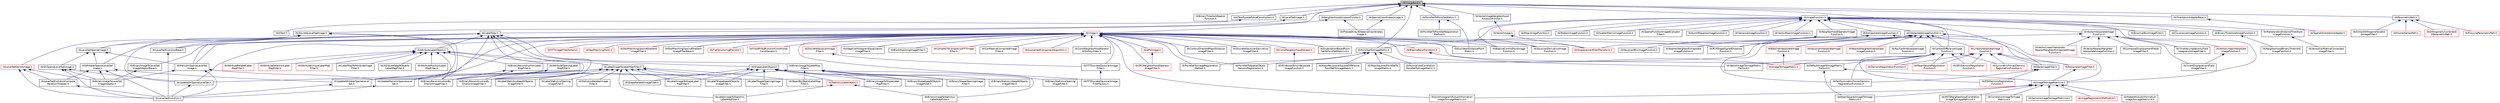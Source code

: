 digraph "itkImageBase.h"
{
 // LATEX_PDF_SIZE
  edge [fontname="Helvetica",fontsize="10",labelfontname="Helvetica",labelfontsize="10"];
  node [fontname="Helvetica",fontsize="10",shape=record];
  Node1 [label="itkImageBase.h",height=0.2,width=0.4,color="black", fillcolor="grey75", style="filled", fontcolor="black",tooltip=" "];
  Node1 -> Node2 [dir="back",color="midnightblue",fontsize="10",style="solid",fontname="Helvetica"];
  Node2 [label="itkBinaryThresholdSpatial\lFunction.h",height=0.2,width=0.4,color="black", fillcolor="white", style="filled",URL="$itkBinaryThresholdSpatialFunction_8h.html",tooltip=" "];
  Node1 -> Node3 [dir="back",color="midnightblue",fontsize="10",style="solid",fontname="Helvetica"];
  Node3 [label="itkGTestTypedefsAndConstructors.h",height=0.2,width=0.4,color="black", fillcolor="white", style="filled",URL="$itkGTestTypedefsAndConstructors_8h.html",tooltip=" "];
  Node3 -> Node4 [dir="back",color="midnightblue",fontsize="10",style="solid",fontname="Helvetica"];
  Node4 [label="itkGTest.h",height=0.2,width=0.4,color="black", fillcolor="white", style="filled",URL="$itkGTest_8h.html",tooltip=" "];
  Node1 -> Node5 [dir="back",color="midnightblue",fontsize="10",style="solid",fontname="Helvetica"];
  Node5 [label="itkImageFunction.h",height=0.2,width=0.4,color="black", fillcolor="white", style="filled",URL="$itkImageFunction_8h.html",tooltip=" "];
  Node5 -> Node6 [dir="back",color="midnightblue",fontsize="10",style="solid",fontname="Helvetica"];
  Node6 [label="itkBSplineControlPointImage\lFunction.h",height=0.2,width=0.4,color="black", fillcolor="white", style="filled",URL="$itkBSplineControlPointImageFunction_8h.html",tooltip=" "];
  Node5 -> Node7 [dir="back",color="midnightblue",fontsize="10",style="solid",fontname="Helvetica"];
  Node7 [label="itkBinaryThresholdImageFunction.h",height=0.2,width=0.4,color="black", fillcolor="white", style="filled",URL="$itkBinaryThresholdImageFunction_8h.html",tooltip=" "];
  Node7 -> Node8 [dir="back",color="midnightblue",fontsize="10",style="solid",fontname="Helvetica"];
  Node8 [label="itkNeighborhoodBinaryThreshold\lImageFunction.h",height=0.2,width=0.4,color="black", fillcolor="white", style="filled",URL="$itkNeighborhoodBinaryThresholdImageFunction_8h.html",tooltip=" "];
  Node5 -> Node9 [dir="back",color="midnightblue",fontsize="10",style="solid",fontname="Helvetica"];
  Node9 [label="itkBinomialBlurImageFilter.h",height=0.2,width=0.4,color="black", fillcolor="white", style="filled",URL="$itkBinomialBlurImageFilter_8h.html",tooltip=" "];
  Node5 -> Node10 [dir="back",color="midnightblue",fontsize="10",style="solid",fontname="Helvetica"];
  Node10 [label="itkCentralDifferenceImage\lFunction.h",height=0.2,width=0.4,color="black", fillcolor="white", style="filled",URL="$itkCentralDifferenceImageFunction_8h.html",tooltip=" "];
  Node10 -> Node11 [dir="back",color="midnightblue",fontsize="10",style="solid",fontname="Helvetica"];
  Node11 [label="itkDefaultImageToImageMetric\lTraitsv4.h",height=0.2,width=0.4,color="black", fillcolor="white", style="filled",URL="$itkDefaultImageToImageMetricTraitsv4_8h.html",tooltip=" "];
  Node11 -> Node12 [dir="back",color="midnightblue",fontsize="10",style="solid",fontname="Helvetica"];
  Node12 [label="itkImageToImageMetricv4.h",height=0.2,width=0.4,color="black", fillcolor="white", style="filled",URL="$itkImageToImageMetricv4_8h.html",tooltip=" "];
  Node12 -> Node13 [dir="back",color="midnightblue",fontsize="10",style="solid",fontname="Helvetica"];
  Node13 [label="itkANTSNeighborhoodCorrelation\lImageToImageMetricv4.h",height=0.2,width=0.4,color="black", fillcolor="white", style="filled",URL="$itkANTSNeighborhoodCorrelationImageToImageMetricv4_8h.html",tooltip=" "];
  Node12 -> Node14 [dir="back",color="midnightblue",fontsize="10",style="solid",fontname="Helvetica"];
  Node14 [label="itkCorrelationImageToImage\lMetricv4.h",height=0.2,width=0.4,color="black", fillcolor="white", style="filled",URL="$itkCorrelationImageToImageMetricv4_8h.html",tooltip=" "];
  Node12 -> Node15 [dir="back",color="midnightblue",fontsize="10",style="solid",fontname="Helvetica"];
  Node15 [label="itkDemonsImageToImageMetricv4.h",height=0.2,width=0.4,color="black", fillcolor="white", style="filled",URL="$itkDemonsImageToImageMetricv4_8h.html",tooltip=" "];
  Node12 -> Node16 [dir="back",color="midnightblue",fontsize="10",style="solid",fontname="Helvetica"];
  Node16 [label="itkImageRegistrationMethodv4.h",height=0.2,width=0.4,color="red", fillcolor="white", style="filled",URL="$itkImageRegistrationMethodv4_8h.html",tooltip=" "];
  Node12 -> Node21 [dir="back",color="midnightblue",fontsize="10",style="solid",fontname="Helvetica"];
  Node21 [label="itkJointHistogramMutualInformation\lImageToImageMetricv4.h",height=0.2,width=0.4,color="black", fillcolor="white", style="filled",URL="$itkJointHistogramMutualInformationImageToImageMetricv4_8h.html",tooltip=" "];
  Node12 -> Node22 [dir="back",color="midnightblue",fontsize="10",style="solid",fontname="Helvetica"];
  Node22 [label="itkMattesMutualInformation\lImageToImageMetricv4.h",height=0.2,width=0.4,color="black", fillcolor="white", style="filled",URL="$itkMattesMutualInformationImageToImageMetricv4_8h.html",tooltip=" "];
  Node12 -> Node23 [dir="back",color="midnightblue",fontsize="10",style="solid",fontname="Helvetica"];
  Node23 [label="itkMeanSquaresImageToImage\lMetricv4.h",height=0.2,width=0.4,color="black", fillcolor="white", style="filled",URL="$itkMeanSquaresImageToImageMetricv4_8h.html",tooltip=" "];
  Node11 -> Node23 [dir="back",color="midnightblue",fontsize="10",style="solid",fontname="Helvetica"];
  Node10 -> Node24 [dir="back",color="midnightblue",fontsize="10",style="solid",fontname="Helvetica"];
  Node24 [label="itkDemonsRegistrationFunction.h",height=0.2,width=0.4,color="red", fillcolor="white", style="filled",URL="$itkDemonsRegistrationFunction_8h.html",tooltip=" "];
  Node10 -> Node28 [dir="back",color="midnightblue",fontsize="10",style="solid",fontname="Helvetica"];
  Node28 [label="itkESMDemonsRegistration\lFunction.h",height=0.2,width=0.4,color="red", fillcolor="white", style="filled",URL="$itkESMDemonsRegistrationFunction_8h.html",tooltip=" "];
  Node10 -> Node31 [dir="back",color="midnightblue",fontsize="10",style="solid",fontname="Helvetica"];
  Node31 [label="itkFastSymmetricForcesDemons\lRegistrationFunction.h",height=0.2,width=0.4,color="black", fillcolor="white", style="filled",URL="$itkFastSymmetricForcesDemonsRegistrationFunction_8h.html",tooltip=" "];
  Node10 -> Node32 [dir="back",color="midnightblue",fontsize="10",style="solid",fontname="Helvetica"];
  Node32 [label="itkGPUDemonsRegistration\lFunction.h",height=0.2,width=0.4,color="red", fillcolor="white", style="filled",URL="$itkGPUDemonsRegistrationFunction_8h.html",tooltip=" "];
  Node10 -> Node33 [dir="back",color="midnightblue",fontsize="10",style="solid",fontname="Helvetica"];
  Node33 [label="itkImageToImageMetric.h",height=0.2,width=0.4,color="red", fillcolor="white", style="filled",URL="$itkImageToImageMetric_8h.html",tooltip=" "];
  Node10 -> Node52 [dir="back",color="midnightblue",fontsize="10",style="solid",fontname="Helvetica"];
  Node52 [label="itkMeanSquareRegistration\lFunction.h",height=0.2,width=0.4,color="red", fillcolor="white", style="filled",URL="$itkMeanSquareRegistrationFunction_8h.html",tooltip=" "];
  Node10 -> Node54 [dir="back",color="midnightblue",fontsize="10",style="solid",fontname="Helvetica"];
  Node54 [label="itkSymmetricForcesDemons\lRegistrationFunction.h",height=0.2,width=0.4,color="red", fillcolor="white", style="filled",URL="$itkSymmetricForcesDemonsRegistrationFunction_8h.html",tooltip=" "];
  Node10 -> Node56 [dir="back",color="midnightblue",fontsize="10",style="solid",fontname="Helvetica"];
  Node56 [label="itkVectorImageToImageMetric\lTraitsv4.h",height=0.2,width=0.4,color="black", fillcolor="white", style="filled",URL="$itkVectorImageToImageMetricTraitsv4_8h.html",tooltip=" "];
  Node5 -> Node57 [dir="back",color="midnightblue",fontsize="10",style="solid",fontname="Helvetica"];
  Node57 [label="itkCovarianceImageFunction.h",height=0.2,width=0.4,color="black", fillcolor="white", style="filled",URL="$itkCovarianceImageFunction_8h.html",tooltip=" "];
  Node5 -> Node58 [dir="back",color="midnightblue",fontsize="10",style="solid",fontname="Helvetica"];
  Node58 [label="itkExtrapolateImageFunction.h",height=0.2,width=0.4,color="black", fillcolor="white", style="filled",URL="$itkExtrapolateImageFunction_8h.html",tooltip=" "];
  Node58 -> Node59 [dir="back",color="midnightblue",fontsize="10",style="solid",fontname="Helvetica"];
  Node59 [label="itkNearestNeighborExtrapolate\lImageFunction.h",height=0.2,width=0.4,color="black", fillcolor="white", style="filled",URL="$itkNearestNeighborExtrapolateImageFunction_8h.html",tooltip=" "];
  Node58 -> Node60 [dir="back",color="midnightblue",fontsize="10",style="solid",fontname="Helvetica"];
  Node60 [label="itkPCAShapeSignedDistance\lFunction.h",height=0.2,width=0.4,color="black", fillcolor="white", style="filled",URL="$itkPCAShapeSignedDistanceFunction_8h.html",tooltip=" "];
  Node58 -> Node61 [dir="back",color="midnightblue",fontsize="10",style="solid",fontname="Helvetica"];
  Node61 [label="itkResampleImageFilter.h",height=0.2,width=0.4,color="red", fillcolor="white", style="filled",URL="$itkResampleImageFilter_8h.html",tooltip=" "];
  Node61 -> Node12 [dir="back",color="midnightblue",fontsize="10",style="solid",fontname="Helvetica"];
  Node5 -> Node62 [dir="back",color="midnightblue",fontsize="10",style="solid",fontname="Helvetica"];
  Node62 [label="itkGaussianDerivativeImage\lFunction.h",height=0.2,width=0.4,color="black", fillcolor="white", style="filled",URL="$itkGaussianDerivativeImageFunction_8h.html",tooltip=" "];
  Node5 -> Node12 [dir="back",color="midnightblue",fontsize="10",style="solid",fontname="Helvetica"];
  Node5 -> Node63 [dir="back",color="midnightblue",fontsize="10",style="solid",fontname="Helvetica"];
  Node63 [label="itkInterpolateImageFunction.h",height=0.2,width=0.4,color="black", fillcolor="white", style="filled",URL="$itkInterpolateImageFunction_8h.html",tooltip=" "];
  Node63 -> Node64 [dir="back",color="midnightblue",fontsize="10",style="solid",fontname="Helvetica"];
  Node64 [label="itkBSplineInterpolateImage\lFunction.h",height=0.2,width=0.4,color="red", fillcolor="white", style="filled",URL="$itkBSplineInterpolateImageFunction_8h.html",tooltip=" "];
  Node64 -> Node33 [dir="back",color="midnightblue",fontsize="10",style="solid",fontname="Helvetica"];
  Node63 -> Node10 [dir="back",color="midnightblue",fontsize="10",style="solid",fontname="Helvetica"];
  Node63 -> Node31 [dir="back",color="midnightblue",fontsize="10",style="solid",fontname="Helvetica"];
  Node63 -> Node67 [dir="back",color="midnightblue",fontsize="10",style="solid",fontname="Helvetica"];
  Node67 [label="itkGaussianInterpolateImage\lFunction.h",height=0.2,width=0.4,color="red", fillcolor="white", style="filled",URL="$itkGaussianInterpolateImageFunction_8h.html",tooltip=" "];
  Node63 -> Node12 [dir="back",color="midnightblue",fontsize="10",style="solid",fontname="Helvetica"];
  Node63 -> Node69 [dir="back",color="midnightblue",fontsize="10",style="solid",fontname="Helvetica"];
  Node69 [label="itkLinearInterpolateImage\lFunction.h",height=0.2,width=0.4,color="red", fillcolor="white", style="filled",URL="$itkLinearInterpolateImageFunction_8h.html",tooltip=" "];
  Node69 -> Node24 [dir="back",color="midnightblue",fontsize="10",style="solid",fontname="Helvetica"];
  Node69 -> Node32 [dir="back",color="midnightblue",fontsize="10",style="solid",fontname="Helvetica"];
  Node69 -> Node52 [dir="back",color="midnightblue",fontsize="10",style="solid",fontname="Helvetica"];
  Node69 -> Node61 [dir="back",color="midnightblue",fontsize="10",style="solid",fontname="Helvetica"];
  Node69 -> Node54 [dir="back",color="midnightblue",fontsize="10",style="solid",fontname="Helvetica"];
  Node69 -> Node99 [dir="back",color="midnightblue",fontsize="10",style="solid",fontname="Helvetica"];
  Node99 [label="itkWarpImageFilter.h",height=0.2,width=0.4,color="black", fillcolor="white", style="filled",URL="$itkWarpImageFilter_8h.html",tooltip=" "];
  Node99 -> Node28 [dir="back",color="midnightblue",fontsize="10",style="solid",fontname="Helvetica"];
  Node99 -> Node31 [dir="back",color="midnightblue",fontsize="10",style="solid",fontname="Helvetica"];
  Node63 -> Node100 [dir="back",color="midnightblue",fontsize="10",style="solid",fontname="Helvetica"];
  Node100 [label="itkNearestNeighborInterpolate\lImageFunction.h",height=0.2,width=0.4,color="red", fillcolor="white", style="filled",URL="$itkNearestNeighborInterpolateImageFunction_8h.html",tooltip=" "];
  Node63 -> Node60 [dir="back",color="midnightblue",fontsize="10",style="solid",fontname="Helvetica"];
  Node63 -> Node106 [dir="back",color="midnightblue",fontsize="10",style="solid",fontname="Helvetica"];
  Node106 [label="itkPointSetToImageMetric.h",height=0.2,width=0.4,color="black", fillcolor="white", style="filled",URL="$itkPointSetToImageMetric_8h.html",tooltip=" "];
  Node106 -> Node107 [dir="back",color="midnightblue",fontsize="10",style="solid",fontname="Helvetica"];
  Node107 [label="itkMeanReciprocalSquareDifference\lPointSetToImageMetric.h",height=0.2,width=0.4,color="black", fillcolor="white", style="filled",URL="$itkMeanReciprocalSquareDifferencePointSetToImageMetric_8h.html",tooltip=" "];
  Node106 -> Node108 [dir="back",color="midnightblue",fontsize="10",style="solid",fontname="Helvetica"];
  Node108 [label="itkMeanSquaresPointSetTo\lImageMetric.h",height=0.2,width=0.4,color="black", fillcolor="white", style="filled",URL="$itkMeanSquaresPointSetToImageMetric_8h.html",tooltip=" "];
  Node106 -> Node109 [dir="back",color="midnightblue",fontsize="10",style="solid",fontname="Helvetica"];
  Node109 [label="itkNormalizedCorrelation\lPointSetToImageMetric.h",height=0.2,width=0.4,color="black", fillcolor="white", style="filled",URL="$itkNormalizedCorrelationPointSetToImageMetric_8h.html",tooltip=" "];
  Node106 -> Node110 [dir="back",color="midnightblue",fontsize="10",style="solid",fontname="Helvetica"];
  Node110 [label="itkPointSetToImageRegistration\lMethod.h",height=0.2,width=0.4,color="black", fillcolor="white", style="filled",URL="$itkPointSetToImageRegistrationMethod_8h.html",tooltip=" "];
  Node106 -> Node111 [dir="back",color="midnightblue",fontsize="10",style="solid",fontname="Helvetica"];
  Node111 [label="itkPointSetToSpatialObject\lDemonsRegistration.h",height=0.2,width=0.4,color="black", fillcolor="white", style="filled",URL="$itkPointSetToSpatialObjectDemonsRegistration_8h.html",tooltip=" "];
  Node63 -> Node112 [dir="back",color="midnightblue",fontsize="10",style="solid",fontname="Helvetica"];
  Node112 [label="itkRayCastInterpolateImage\lFunction.h",height=0.2,width=0.4,color="black", fillcolor="white", style="filled",URL="$itkRayCastInterpolateImageFunction_8h.html",tooltip=" "];
  Node63 -> Node113 [dir="back",color="midnightblue",fontsize="10",style="solid",fontname="Helvetica"];
  Node113 [label="itkWindowedSincInterpolate\lImageFunction.h",height=0.2,width=0.4,color="black", fillcolor="white", style="filled",URL="$itkWindowedSincInterpolateImageFunction_8h.html",tooltip=" "];
  Node5 -> Node114 [dir="back",color="midnightblue",fontsize="10",style="solid",fontname="Helvetica"];
  Node114 [label="itkMahalanobisDistanceThreshold\lImageFunction.h",height=0.2,width=0.4,color="black", fillcolor="white", style="filled",URL="$itkMahalanobisDistanceThresholdImageFunction_8h.html",tooltip=" "];
  Node114 -> Node115 [dir="back",color="midnightblue",fontsize="10",style="solid",fontname="Helvetica"];
  Node115 [label="itkVectorConfidenceConnected\lImageFilter.h",height=0.2,width=0.4,color="black", fillcolor="white", style="filled",URL="$itkVectorConfidenceConnectedImageFilter_8h.html",tooltip=" "];
  Node5 -> Node116 [dir="back",color="midnightblue",fontsize="10",style="solid",fontname="Helvetica"];
  Node116 [label="itkMeanImageFunction.h",height=0.2,width=0.4,color="black", fillcolor="white", style="filled",URL="$itkMeanImageFunction_8h.html",tooltip=" "];
  Node5 -> Node117 [dir="back",color="midnightblue",fontsize="10",style="solid",fontname="Helvetica"];
  Node117 [label="itkMedianImageFunction.h",height=0.2,width=0.4,color="black", fillcolor="white", style="filled",URL="$itkMedianImageFunction_8h.html",tooltip=" "];
  Node5 -> Node118 [dir="back",color="midnightblue",fontsize="10",style="solid",fontname="Helvetica"];
  Node118 [label="itkNeighborhoodOperatorImage\lFunction.h",height=0.2,width=0.4,color="black", fillcolor="white", style="filled",URL="$itkNeighborhoodOperatorImageFunction_8h.html",tooltip=" "];
  Node118 -> Node119 [dir="back",color="midnightblue",fontsize="10",style="solid",fontname="Helvetica"];
  Node119 [label="itkGaussianBlurImageFunction.h",height=0.2,width=0.4,color="black", fillcolor="white", style="filled",URL="$itkGaussianBlurImageFunction_8h.html",tooltip=" "];
  Node5 -> Node120 [dir="back",color="midnightblue",fontsize="10",style="solid",fontname="Helvetica"];
  Node120 [label="itkScatterMatrixImageFunction.h",height=0.2,width=0.4,color="black", fillcolor="white", style="filled",URL="$itkScatterMatrixImageFunction_8h.html",tooltip=" "];
  Node5 -> Node121 [dir="back",color="midnightblue",fontsize="10",style="solid",fontname="Helvetica"];
  Node121 [label="itkSpatialFunctionImageEvaluator\lFilter.h",height=0.2,width=0.4,color="black", fillcolor="white", style="filled",URL="$itkSpatialFunctionImageEvaluatorFilter_8h.html",tooltip=" "];
  Node5 -> Node122 [dir="back",color="midnightblue",fontsize="10",style="solid",fontname="Helvetica"];
  Node122 [label="itkSumOfSquaresImageFunction.h",height=0.2,width=0.4,color="black", fillcolor="white", style="filled",URL="$itkSumOfSquaresImageFunction_8h.html",tooltip=" "];
  Node5 -> Node123 [dir="back",color="midnightblue",fontsize="10",style="solid",fontname="Helvetica"];
  Node123 [label="itkVarianceImageFunction.h",height=0.2,width=0.4,color="black", fillcolor="white", style="filled",URL="$itkVarianceImageFunction_8h.html",tooltip=" "];
  Node5 -> Node124 [dir="back",color="midnightblue",fontsize="10",style="solid",fontname="Helvetica"];
  Node124 [label="itkVectorInterpolateImage\lFunction.h",height=0.2,width=0.4,color="black", fillcolor="white", style="filled",URL="$itkVectorInterpolateImageFunction_8h.html",tooltip=" "];
  Node124 -> Node125 [dir="back",color="midnightblue",fontsize="10",style="solid",fontname="Helvetica"];
  Node125 [label="itkComposeDisplacementFields\lImageFilter.h",height=0.2,width=0.4,color="black", fillcolor="white", style="filled",URL="$itkComposeDisplacementFieldsImageFilter_8h.html",tooltip=" "];
  Node124 -> Node126 [dir="back",color="midnightblue",fontsize="10",style="solid",fontname="Helvetica"];
  Node126 [label="itkDisplacementFieldTransform.h",height=0.2,width=0.4,color="red", fillcolor="white", style="filled",URL="$itkDisplacementFieldTransform_8h.html",tooltip=" "];
  Node124 -> Node144 [dir="back",color="midnightblue",fontsize="10",style="solid",fontname="Helvetica"];
  Node144 [label="itkInvertDisplacementField\lImageFilter.h",height=0.2,width=0.4,color="black", fillcolor="white", style="filled",URL="$itkInvertDisplacementFieldImageFilter_8h.html",tooltip=" "];
  Node124 -> Node145 [dir="back",color="midnightblue",fontsize="10",style="solid",fontname="Helvetica"];
  Node145 [label="itkTimeVaryingVelocityField\lIntegrationImageFilter.h",height=0.2,width=0.4,color="black", fillcolor="white", style="filled",URL="$itkTimeVaryingVelocityFieldIntegrationImageFilter_8h.html",tooltip=" "];
  Node124 -> Node146 [dir="back",color="midnightblue",fontsize="10",style="solid",fontname="Helvetica"];
  Node146 [label="itkVectorLinearInterpolate\lImageFunction.h",height=0.2,width=0.4,color="red", fillcolor="white", style="filled",URL="$itkVectorLinearInterpolateImageFunction_8h.html",tooltip=" "];
  Node146 -> Node144 [dir="back",color="midnightblue",fontsize="10",style="solid",fontname="Helvetica"];
  Node124 -> Node151 [dir="back",color="midnightblue",fontsize="10",style="solid",fontname="Helvetica"];
  Node151 [label="itkVectorLinearInterpolate\lNearestNeighborExtrapolateImage\lFunction.h",height=0.2,width=0.4,color="red", fillcolor="white", style="filled",URL="$itkVectorLinearInterpolateNearestNeighborExtrapolateImageFunction_8h.html",tooltip=" "];
  Node124 -> Node152 [dir="back",color="midnightblue",fontsize="10",style="solid",fontname="Helvetica"];
  Node152 [label="itkVectorNearestNeighbor\lInterpolateImageFunction.h",height=0.2,width=0.4,color="black", fillcolor="white", style="filled",URL="$itkVectorNearestNeighborInterpolateImageFunction_8h.html",tooltip=" "];
  Node5 -> Node153 [dir="back",color="midnightblue",fontsize="10",style="solid",fontname="Helvetica"];
  Node153 [label="itkVectorMeanImageFunction.h",height=0.2,width=0.4,color="black", fillcolor="white", style="filled",URL="$itkVectorMeanImageFunction_8h.html",tooltip=" "];
  Node1 -> Node154 [dir="back",color="midnightblue",fontsize="10",style="solid",fontname="Helvetica"];
  Node154 [label="itkLabelMap.h",height=0.2,width=0.4,color="black", fillcolor="white", style="filled",URL="$itkLabelMap_8h.html",tooltip=" "];
  Node154 -> Node155 [dir="back",color="midnightblue",fontsize="10",style="solid",fontname="Helvetica"];
  Node155 [label="itkAttributeLabelObject.h",height=0.2,width=0.4,color="black", fillcolor="white", style="filled",URL="$itkAttributeLabelObject_8h.html",tooltip=" "];
  Node155 -> Node156 [dir="back",color="midnightblue",fontsize="10",style="solid",fontname="Helvetica"];
  Node156 [label="itkAttributeKeepNObjects\lLabelMapFilter.h",height=0.2,width=0.4,color="black", fillcolor="white", style="filled",URL="$itkAttributeKeepNObjectsLabelMapFilter_8h.html",tooltip=" "];
  Node155 -> Node157 [dir="back",color="midnightblue",fontsize="10",style="solid",fontname="Helvetica"];
  Node157 [label="itkAttributeOpeningLabel\lMapFilter.h",height=0.2,width=0.4,color="black", fillcolor="white", style="filled",URL="$itkAttributeOpeningLabelMapFilter_8h.html",tooltip=" "];
  Node157 -> Node158 [dir="back",color="midnightblue",fontsize="10",style="solid",fontname="Helvetica"];
  Node158 [label="itkBinaryReconstructionBy\lDilationImageFilter.h",height=0.2,width=0.4,color="black", fillcolor="white", style="filled",URL="$itkBinaryReconstructionByDilationImageFilter_8h.html",tooltip=" "];
  Node157 -> Node159 [dir="back",color="midnightblue",fontsize="10",style="solid",fontname="Helvetica"];
  Node159 [label="itkBinaryReconstructionBy\lErosionImageFilter.h",height=0.2,width=0.4,color="black", fillcolor="white", style="filled",URL="$itkBinaryReconstructionByErosionImageFilter_8h.html",tooltip=" "];
  Node155 -> Node160 [dir="back",color="midnightblue",fontsize="10",style="solid",fontname="Helvetica"];
  Node160 [label="itkAttributePositionLabel\lMapFilter.h",height=0.2,width=0.4,color="black", fillcolor="white", style="filled",URL="$itkAttributePositionLabelMapFilter_8h.html",tooltip=" "];
  Node155 -> Node161 [dir="back",color="midnightblue",fontsize="10",style="solid",fontname="Helvetica"];
  Node161 [label="itkAttributeRelabelLabel\lMapFilter.h",height=0.2,width=0.4,color="red", fillcolor="white", style="filled",URL="$itkAttributeRelabelLabelMapFilter_8h.html",tooltip=" "];
  Node155 -> Node163 [dir="back",color="midnightblue",fontsize="10",style="solid",fontname="Helvetica"];
  Node163 [label="itkAttributeSelectionLabel\lMapFilter.h",height=0.2,width=0.4,color="red", fillcolor="white", style="filled",URL="$itkAttributeSelectionLabelMapFilter_8h.html",tooltip=" "];
  Node155 -> Node166 [dir="back",color="midnightblue",fontsize="10",style="solid",fontname="Helvetica"];
  Node166 [label="itkAttributeUniqueLabelMap\lFilter.h",height=0.2,width=0.4,color="red", fillcolor="white", style="filled",URL="$itkAttributeUniqueLabelMapFilter_8h.html",tooltip=" "];
  Node155 -> Node158 [dir="back",color="midnightblue",fontsize="10",style="solid",fontname="Helvetica"];
  Node155 -> Node159 [dir="back",color="midnightblue",fontsize="10",style="solid",fontname="Helvetica"];
  Node155 -> Node168 [dir="back",color="midnightblue",fontsize="10",style="solid",fontname="Helvetica"];
  Node168 [label="itkBinaryReconstructionLabel\lMapFilter.h",height=0.2,width=0.4,color="black", fillcolor="white", style="filled",URL="$itkBinaryReconstructionLabelMapFilter_8h.html",tooltip=" "];
  Node168 -> Node158 [dir="back",color="midnightblue",fontsize="10",style="solid",fontname="Helvetica"];
  Node168 -> Node159 [dir="back",color="midnightblue",fontsize="10",style="solid",fontname="Helvetica"];
  Node155 -> Node169 [dir="back",color="midnightblue",fontsize="10",style="solid",fontname="Helvetica"];
  Node169 [label="itkLabelMapToAttributeImage\lFilter.h",height=0.2,width=0.4,color="black", fillcolor="white", style="filled",URL="$itkLabelMapToAttributeImageFilter_8h.html",tooltip=" "];
  Node154 -> Node170 [dir="back",color="midnightblue",fontsize="10",style="solid",fontname="Helvetica"];
  Node170 [label="itkBinaryImageToLabelMap\lFilter.h",height=0.2,width=0.4,color="black", fillcolor="white", style="filled",URL="$itkBinaryImageToLabelMapFilter_8h.html",tooltip=" "];
  Node170 -> Node171 [dir="back",color="midnightblue",fontsize="10",style="solid",fontname="Helvetica"];
  Node171 [label="itkBinaryImageToShapeLabel\lMapFilter.h",height=0.2,width=0.4,color="black", fillcolor="white", style="filled",URL="$itkBinaryImageToShapeLabelMapFilter_8h.html",tooltip=" "];
  Node170 -> Node172 [dir="back",color="midnightblue",fontsize="10",style="solid",fontname="Helvetica"];
  Node172 [label="itkBinaryImageToStatistics\lLabelMapFilter.h",height=0.2,width=0.4,color="black", fillcolor="white", style="filled",URL="$itkBinaryImageToStatisticsLabelMapFilter_8h.html",tooltip=" "];
  Node170 -> Node158 [dir="back",color="midnightblue",fontsize="10",style="solid",fontname="Helvetica"];
  Node170 -> Node159 [dir="back",color="midnightblue",fontsize="10",style="solid",fontname="Helvetica"];
  Node170 -> Node173 [dir="back",color="midnightblue",fontsize="10",style="solid",fontname="Helvetica"];
  Node173 [label="itkBinaryShapeKeepNObjects\lImageFilter.h",height=0.2,width=0.4,color="black", fillcolor="white", style="filled",URL="$itkBinaryShapeKeepNObjectsImageFilter_8h.html",tooltip=" "];
  Node170 -> Node174 [dir="back",color="midnightblue",fontsize="10",style="solid",fontname="Helvetica"];
  Node174 [label="itkBinaryShapeOpeningImage\lFilter.h",height=0.2,width=0.4,color="black", fillcolor="white", style="filled",URL="$itkBinaryShapeOpeningImageFilter_8h.html",tooltip=" "];
  Node170 -> Node175 [dir="back",color="midnightblue",fontsize="10",style="solid",fontname="Helvetica"];
  Node175 [label="itkBinaryStatisticsKeepNObjects\lImageFilter.h",height=0.2,width=0.4,color="black", fillcolor="white", style="filled",URL="$itkBinaryStatisticsKeepNObjectsImageFilter_8h.html",tooltip=" "];
  Node170 -> Node176 [dir="back",color="midnightblue",fontsize="10",style="solid",fontname="Helvetica"];
  Node176 [label="itkBinaryStatisticsOpening\lImageFilter.h",height=0.2,width=0.4,color="black", fillcolor="white", style="filled",URL="$itkBinaryStatisticsOpeningImageFilter_8h.html",tooltip=" "];
  Node170 -> Node165 [dir="back",color="midnightblue",fontsize="10",style="solid",fontname="Helvetica"];
  Node165 [label="itkObjectByObjectLabelMap\lFilter.h",height=0.2,width=0.4,color="black", fillcolor="white", style="filled",URL="$itkObjectByObjectLabelMapFilter_8h.html",tooltip=" "];
  Node154 -> Node158 [dir="back",color="midnightblue",fontsize="10",style="solid",fontname="Helvetica"];
  Node154 -> Node159 [dir="back",color="midnightblue",fontsize="10",style="solid",fontname="Helvetica"];
  Node154 -> Node177 [dir="back",color="midnightblue",fontsize="10",style="solid",fontname="Helvetica"];
  Node177 [label="itkLabelImageToLabelMapFilter.h",height=0.2,width=0.4,color="black", fillcolor="white", style="filled",URL="$itkLabelImageToLabelMapFilter_8h.html",tooltip=" "];
  Node177 -> Node178 [dir="back",color="midnightblue",fontsize="10",style="solid",fontname="Helvetica"];
  Node178 [label="itkLabelImageToShapeLabel\lMapFilter.h",height=0.2,width=0.4,color="black", fillcolor="white", style="filled",URL="$itkLabelImageToShapeLabelMapFilter_8h.html",tooltip=" "];
  Node177 -> Node179 [dir="back",color="midnightblue",fontsize="10",style="solid",fontname="Helvetica"];
  Node179 [label="itkLabelImageToStatistics\lLabelMapFilter.h",height=0.2,width=0.4,color="black", fillcolor="white", style="filled",URL="$itkLabelImageToStatisticsLabelMapFilter_8h.html",tooltip=" "];
  Node177 -> Node180 [dir="back",color="midnightblue",fontsize="10",style="solid",fontname="Helvetica"];
  Node180 [label="itkLabelShapeKeepNObjects\lImageFilter.h",height=0.2,width=0.4,color="black", fillcolor="white", style="filled",URL="$itkLabelShapeKeepNObjectsImageFilter_8h.html",tooltip=" "];
  Node177 -> Node181 [dir="back",color="midnightblue",fontsize="10",style="solid",fontname="Helvetica"];
  Node181 [label="itkLabelShapeOpeningImage\lFilter.h",height=0.2,width=0.4,color="black", fillcolor="white", style="filled",URL="$itkLabelShapeOpeningImageFilter_8h.html",tooltip=" "];
  Node177 -> Node182 [dir="back",color="midnightblue",fontsize="10",style="solid",fontname="Helvetica"];
  Node182 [label="itkLabelStatisticsKeepNObjects\lImageFilter.h",height=0.2,width=0.4,color="black", fillcolor="white", style="filled",URL="$itkLabelStatisticsKeepNObjectsImageFilter_8h.html",tooltip=" "];
  Node177 -> Node183 [dir="back",color="midnightblue",fontsize="10",style="solid",fontname="Helvetica"];
  Node183 [label="itkLabelStatisticsOpening\lImageFilter.h",height=0.2,width=0.4,color="black", fillcolor="white", style="filled",URL="$itkLabelStatisticsOpeningImageFilter_8h.html",tooltip=" "];
  Node177 -> Node165 [dir="back",color="midnightblue",fontsize="10",style="solid",fontname="Helvetica"];
  Node177 -> Node184 [dir="back",color="midnightblue",fontsize="10",style="solid",fontname="Helvetica"];
  Node184 [label="itkShapeRelabelImageFilter.h",height=0.2,width=0.4,color="black", fillcolor="white", style="filled",URL="$itkShapeRelabelImageFilter_8h.html",tooltip=" "];
  Node177 -> Node185 [dir="back",color="midnightblue",fontsize="10",style="solid",fontname="Helvetica"];
  Node185 [label="itkStatisticsRelabelImage\lFilter.h",height=0.2,width=0.4,color="black", fillcolor="white", style="filled",URL="$itkStatisticsRelabelImageFilter_8h.html",tooltip=" "];
  Node177 -> Node186 [dir="back",color="midnightblue",fontsize="10",style="solid",fontname="Helvetica"];
  Node186 [label="itkUpdateMalcolmSparseLevel\lSet.h",height=0.2,width=0.4,color="black", fillcolor="white", style="filled",URL="$itkUpdateMalcolmSparseLevelSet_8h.html",tooltip=" "];
  Node186 -> Node187 [dir="back",color="midnightblue",fontsize="10",style="solid",fontname="Helvetica"];
  Node187 [label="itkLevelSetEvolution.h",height=0.2,width=0.4,color="black", fillcolor="white", style="filled",URL="$itkLevelSetEvolution_8h.html",tooltip=" "];
  Node177 -> Node188 [dir="back",color="midnightblue",fontsize="10",style="solid",fontname="Helvetica"];
  Node188 [label="itkUpdateShiSparseLevelSet.h",height=0.2,width=0.4,color="black", fillcolor="white", style="filled",URL="$itkUpdateShiSparseLevelSet_8h.html",tooltip=" "];
  Node188 -> Node187 [dir="back",color="midnightblue",fontsize="10",style="solid",fontname="Helvetica"];
  Node177 -> Node189 [dir="back",color="midnightblue",fontsize="10",style="solid",fontname="Helvetica"];
  Node189 [label="itkUpdateWhitakerSparseLevel\lSet.h",height=0.2,width=0.4,color="black", fillcolor="white", style="filled",URL="$itkUpdateWhitakerSparseLevelSet_8h.html",tooltip=" "];
  Node189 -> Node187 [dir="back",color="midnightblue",fontsize="10",style="solid",fontname="Helvetica"];
  Node154 -> Node190 [dir="back",color="midnightblue",fontsize="10",style="solid",fontname="Helvetica"];
  Node190 [label="itkLevelSetSparseImage.h",height=0.2,width=0.4,color="black", fillcolor="white", style="filled",URL="$itkLevelSetSparseImage_8h.html",tooltip=" "];
  Node190 -> Node191 [dir="back",color="midnightblue",fontsize="10",style="solid",fontname="Helvetica"];
  Node191 [label="itkMalcolmSparseLevelSet\lImage.h",height=0.2,width=0.4,color="black", fillcolor="white", style="filled",URL="$itkMalcolmSparseLevelSetImage_8h.html",tooltip=" "];
  Node191 -> Node192 [dir="back",color="midnightblue",fontsize="10",style="solid",fontname="Helvetica"];
  Node192 [label="itkBinaryImageToLevelSet\lImageAdaptor.h",height=0.2,width=0.4,color="black", fillcolor="white", style="filled",URL="$itkBinaryImageToLevelSetImageAdaptor_8h.html",tooltip=" "];
  Node191 -> Node187 [dir="back",color="midnightblue",fontsize="10",style="solid",fontname="Helvetica"];
  Node191 -> Node186 [dir="back",color="midnightblue",fontsize="10",style="solid",fontname="Helvetica"];
  Node190 -> Node193 [dir="back",color="midnightblue",fontsize="10",style="solid",fontname="Helvetica"];
  Node193 [label="itkShiSparseLevelSetImage.h",height=0.2,width=0.4,color="black", fillcolor="white", style="filled",URL="$itkShiSparseLevelSetImage_8h.html",tooltip=" "];
  Node193 -> Node192 [dir="back",color="midnightblue",fontsize="10",style="solid",fontname="Helvetica"];
  Node193 -> Node187 [dir="back",color="midnightblue",fontsize="10",style="solid",fontname="Helvetica"];
  Node193 -> Node188 [dir="back",color="midnightblue",fontsize="10",style="solid",fontname="Helvetica"];
  Node190 -> Node194 [dir="back",color="midnightblue",fontsize="10",style="solid",fontname="Helvetica"];
  Node194 [label="itkWhitakerSparseLevelSet\lImage.h",height=0.2,width=0.4,color="black", fillcolor="white", style="filled",URL="$itkWhitakerSparseLevelSetImage_8h.html",tooltip=" "];
  Node194 -> Node192 [dir="back",color="midnightblue",fontsize="10",style="solid",fontname="Helvetica"];
  Node194 -> Node187 [dir="back",color="midnightblue",fontsize="10",style="solid",fontname="Helvetica"];
  Node194 -> Node195 [dir="back",color="midnightblue",fontsize="10",style="solid",fontname="Helvetica"];
  Node195 [label="itkLevelSetEvolutionCompute\lIterationThreader.h",height=0.2,width=0.4,color="black", fillcolor="white", style="filled",URL="$itkLevelSetEvolutionComputeIterationThreader_8h.html",tooltip=" "];
  Node195 -> Node187 [dir="back",color="midnightblue",fontsize="10",style="solid",fontname="Helvetica"];
  Node194 -> Node189 [dir="back",color="midnightblue",fontsize="10",style="solid",fontname="Helvetica"];
  Node154 -> Node191 [dir="back",color="midnightblue",fontsize="10",style="solid",fontname="Helvetica"];
  Node154 -> Node196 [dir="back",color="midnightblue",fontsize="10",style="solid",fontname="Helvetica"];
  Node196 [label="itkShapeLabelObject.h",height=0.2,width=0.4,color="black", fillcolor="white", style="filled",URL="$itkShapeLabelObject_8h.html",tooltip=" "];
  Node196 -> Node171 [dir="back",color="midnightblue",fontsize="10",style="solid",fontname="Helvetica"];
  Node196 -> Node173 [dir="back",color="midnightblue",fontsize="10",style="solid",fontname="Helvetica"];
  Node196 -> Node174 [dir="back",color="midnightblue",fontsize="10",style="solid",fontname="Helvetica"];
  Node196 -> Node178 [dir="back",color="midnightblue",fontsize="10",style="solid",fontname="Helvetica"];
  Node196 -> Node180 [dir="back",color="midnightblue",fontsize="10",style="solid",fontname="Helvetica"];
  Node196 -> Node181 [dir="back",color="midnightblue",fontsize="10",style="solid",fontname="Helvetica"];
  Node196 -> Node184 [dir="back",color="midnightblue",fontsize="10",style="solid",fontname="Helvetica"];
  Node196 -> Node197 [dir="back",color="midnightblue",fontsize="10",style="solid",fontname="Helvetica"];
  Node197 [label="itkStatisticsLabelObject.h",height=0.2,width=0.4,color="red", fillcolor="white", style="filled",URL="$itkStatisticsLabelObject_8h.html",tooltip=" "];
  Node197 -> Node172 [dir="back",color="midnightblue",fontsize="10",style="solid",fontname="Helvetica"];
  Node197 -> Node179 [dir="back",color="midnightblue",fontsize="10",style="solid",fontname="Helvetica"];
  Node154 -> Node194 [dir="back",color="midnightblue",fontsize="10",style="solid",fontname="Helvetica"];
  Node1 -> Node202 [dir="back",color="midnightblue",fontsize="10",style="solid",fontname="Helvetica"];
  Node202 [label="itkLevelSetImage.h",height=0.2,width=0.4,color="black", fillcolor="white", style="filled",URL="$itkLevelSetImage_8h.html",tooltip=" "];
  Node202 -> Node203 [dir="back",color="midnightblue",fontsize="10",style="solid",fontname="Helvetica"];
  Node203 [label="itkDiscreteLevelSetImage.h",height=0.2,width=0.4,color="black", fillcolor="white", style="filled",URL="$itkDiscreteLevelSetImage_8h.html",tooltip=" "];
  Node203 -> Node204 [dir="back",color="midnightblue",fontsize="10",style="solid",fontname="Helvetica"];
  Node204 [label="itkLevelSetDenseImage.h",height=0.2,width=0.4,color="red", fillcolor="white", style="filled",URL="$itkLevelSetDenseImage_8h.html",tooltip=" "];
  Node204 -> Node192 [dir="back",color="midnightblue",fontsize="10",style="solid",fontname="Helvetica"];
  Node204 -> Node187 [dir="back",color="midnightblue",fontsize="10",style="solid",fontname="Helvetica"];
  Node204 -> Node195 [dir="back",color="midnightblue",fontsize="10",style="solid",fontname="Helvetica"];
  Node203 -> Node207 [dir="back",color="midnightblue",fontsize="10",style="solid",fontname="Helvetica"];
  Node207 [label="itkLevelSetEvolutionBase.h",height=0.2,width=0.4,color="black", fillcolor="white", style="filled",URL="$itkLevelSetEvolutionBase_8h.html",tooltip=" "];
  Node207 -> Node187 [dir="back",color="midnightblue",fontsize="10",style="solid",fontname="Helvetica"];
  Node203 -> Node190 [dir="back",color="midnightblue",fontsize="10",style="solid",fontname="Helvetica"];
  Node203 -> Node186 [dir="back",color="midnightblue",fontsize="10",style="solid",fontname="Helvetica"];
  Node203 -> Node188 [dir="back",color="midnightblue",fontsize="10",style="solid",fontname="Helvetica"];
  Node203 -> Node189 [dir="back",color="midnightblue",fontsize="10",style="solid",fontname="Helvetica"];
  Node1 -> Node208 [dir="back",color="midnightblue",fontsize="10",style="solid",fontname="Helvetica"];
  Node208 [label="itkNeighborhoodAccessorFunctor.h",height=0.2,width=0.4,color="black", fillcolor="white", style="filled",URL="$itkNeighborhoodAccessorFunctor_8h.html",tooltip=" "];
  Node208 -> Node209 [dir="back",color="midnightblue",fontsize="10",style="solid",fontname="Helvetica"];
  Node209 [label="itkImage.h",height=0.2,width=0.4,color="red", fillcolor="white", style="filled",URL="$itkImage_8h.html",tooltip=" "];
  Node209 -> Node210 [dir="back",color="midnightblue",fontsize="10",style="solid",fontname="Helvetica"];
  Node210 [label="itkAdaptiveHistogramEqualization\lImageFilter.h",height=0.2,width=0.4,color="black", fillcolor="white", style="filled",URL="$itkAdaptiveHistogramEqualizationImageFilter_8h.html",tooltip=" "];
  Node209 -> Node211 [dir="back",color="midnightblue",fontsize="10",style="solid",fontname="Helvetica"];
  Node211 [label="itkBSplineBaseTransform.h",height=0.2,width=0.4,color="red", fillcolor="white", style="filled",URL="$itkBSplineBaseTransform_8h.html",tooltip=" "];
  Node211 -> Node33 [dir="back",color="midnightblue",fontsize="10",style="solid",fontname="Helvetica"];
  Node209 -> Node6 [dir="back",color="midnightblue",fontsize="10",style="solid",fontname="Helvetica"];
  Node209 -> Node215 [dir="back",color="midnightblue",fontsize="10",style="solid",fontname="Helvetica"];
  Node215 [label="itkBinaryImageToLevelSet\lImageAdaptorBase.h",height=0.2,width=0.4,color="black", fillcolor="white", style="filled",URL="$itkBinaryImageToLevelSetImageAdaptorBase_8h.html",tooltip=" "];
  Node215 -> Node192 [dir="back",color="midnightblue",fontsize="10",style="solid",fontname="Helvetica"];
  Node209 -> Node216 [dir="back",color="midnightblue",fontsize="10",style="solid",fontname="Helvetica"];
  Node216 [label="itkBlockMatchingImageFilter.h",height=0.2,width=0.4,color="black", fillcolor="white", style="filled",URL="$itkBlockMatchingImageFilter_8h.html",tooltip=" "];
  Node209 -> Node217 [dir="back",color="midnightblue",fontsize="10",style="solid",fontname="Helvetica"];
  Node217 [label="itkComplexToComplex1DFFTImage\lFilter.h",height=0.2,width=0.4,color="red", fillcolor="white", style="filled",URL="$itkComplexToComplex1DFFTImageFilter_8h.html",tooltip=" "];
  Node209 -> Node220 [dir="back",color="midnightblue",fontsize="10",style="solid",fontname="Helvetica"];
  Node220 [label="itkConfidenceConnectedImage\lFilter.h",height=0.2,width=0.4,color="black", fillcolor="white", style="filled",URL="$itkConfidenceConnectedImageFilter_8h.html",tooltip=" "];
  Node209 -> Node221 [dir="back",color="midnightblue",fontsize="10",style="solid",fontname="Helvetica"];
  Node221 [label="itkConnectedComponentAlgorithm.h",height=0.2,width=0.4,color="red", fillcolor="white", style="filled",URL="$itkConnectedComponentAlgorithm_8h.html",tooltip=" "];
  Node209 -> Node225 [dir="back",color="midnightblue",fontsize="10",style="solid",fontname="Helvetica"];
  Node225 [label="itkConstNeighborhoodIterator.h",height=0.2,width=0.4,color="red", fillcolor="white", style="filled",URL="$itkConstNeighborhoodIterator_8h.html",tooltip=" "];
  Node225 -> Node113 [dir="back",color="midnightblue",fontsize="10",style="solid",fontname="Helvetica"];
  Node209 -> Node340 [dir="back",color="midnightblue",fontsize="10",style="solid",fontname="Helvetica"];
  Node340 [label="itkConstNeighborhoodIterator\lWithOnlyIndex.h",height=0.2,width=0.4,color="black", fillcolor="white", style="filled",URL="$itkConstNeighborhoodIteratorWithOnlyIndex_8h.html",tooltip=" "];
  Node209 -> Node341 [dir="back",color="midnightblue",fontsize="10",style="solid",fontname="Helvetica"];
  Node341 [label="itkContourDirectedMeanDistance\lImageFilter.h",height=0.2,width=0.4,color="black", fillcolor="white", style="filled",URL="$itkContourDirectedMeanDistanceImageFilter_8h.html",tooltip=" "];
  Node209 -> Node11 [dir="back",color="midnightblue",fontsize="10",style="solid",fontname="Helvetica"];
  Node209 -> Node342 [dir="back",color="midnightblue",fontsize="10",style="solid",fontname="Helvetica"];
  Node342 [label="itkDiscreteGaussianDerivative\lImageFilter.h",height=0.2,width=0.4,color="black", fillcolor="white", style="filled",URL="$itkDiscreteGaussianDerivativeImageFilter_8h.html",tooltip=" "];
  Node209 -> Node343 [dir="back",color="midnightblue",fontsize="10",style="solid",fontname="Helvetica"];
  Node343 [label="itkDiscreteGaussianImage\lFilter.h",height=0.2,width=0.4,color="red", fillcolor="white", style="filled",URL="$itkDiscreteGaussianImageFilter_8h.html",tooltip=" "];
  Node343 -> Node344 [dir="back",color="midnightblue",fontsize="10",style="solid",fontname="Helvetica"];
  Node344 [label="itkFFTDiscreteGaussianImage\lFilter.h",height=0.2,width=0.4,color="black", fillcolor="white", style="filled",URL="$itkFFTDiscreteGaussianImageFilter_8h.html",tooltip=" "];
  Node344 -> Node345 [dir="back",color="midnightblue",fontsize="10",style="solid",fontname="Helvetica"];
  Node345 [label="itkFFTDiscreteGaussianImage\lFilterFactory.h",height=0.2,width=0.4,color="black", fillcolor="white", style="filled",URL="$itkFFTDiscreteGaussianImageFilterFactory_8h.html",tooltip=" "];
  Node209 -> Node126 [dir="back",color="midnightblue",fontsize="10",style="solid",fontname="Helvetica"];
  Node209 -> Node347 [dir="back",color="midnightblue",fontsize="10",style="solid",fontname="Helvetica"];
  Node347 [label="itkEuclideanDistancePoint\lMetric.h",height=0.2,width=0.4,color="black", fillcolor="white", style="filled",URL="$itkEuclideanDistancePointMetric_8h.html",tooltip=" "];
  Node209 -> Node137 [dir="back",color="midnightblue",fontsize="10",style="solid",fontname="Helvetica"];
  Node137 [label="itkExpectationBasedPoint\lSetToPointSetMetricv4.h",height=0.2,width=0.4,color="black", fillcolor="white", style="filled",URL="$itkExpectationBasedPointSetToPointSetMetricv4_8h.html",tooltip=" "];
  Node209 -> Node344 [dir="back",color="midnightblue",fontsize="10",style="solid",fontname="Helvetica"];
  Node209 -> Node345 [dir="back",color="midnightblue",fontsize="10",style="solid",fontname="Helvetica"];
  Node209 -> Node348 [dir="back",color="midnightblue",fontsize="10",style="solid",fontname="Helvetica"];
  Node348 [label="itkFFTImageFilterFactory.h",height=0.2,width=0.4,color="red", fillcolor="white", style="filled",URL="$itkFFTImageFilterFactory_8h.html",tooltip=" "];
  Node209 -> Node363 [dir="back",color="midnightblue",fontsize="10",style="solid",fontname="Helvetica"];
  Node363 [label="itkFastMarchingTraits.h",height=0.2,width=0.4,color="red", fillcolor="white", style="filled",URL="$itkFastMarchingTraits_8h.html",tooltip=" "];
  Node209 -> Node371 [dir="back",color="midnightblue",fontsize="10",style="solid",fontname="Helvetica"];
  Node371 [label="itkFastMarchingUpwindGradient\lImageFilter.h",height=0.2,width=0.4,color="red", fillcolor="white", style="filled",URL="$itkFastMarchingUpwindGradientImageFilter_8h.html",tooltip=" "];
  Node209 -> Node318 [dir="back",color="midnightblue",fontsize="10",style="solid",fontname="Helvetica"];
  Node318 [label="itkFastMarchingUpwindGradient\lImageFilterBase.h",height=0.2,width=0.4,color="black", fillcolor="white", style="filled",URL="$itkFastMarchingUpwindGradientImageFilterBase_8h.html",tooltip=" "];
  Node209 -> Node373 [dir="back",color="midnightblue",fontsize="10",style="solid",fontname="Helvetica"];
  Node373 [label="itkFlatStructuringElement.h",height=0.2,width=0.4,color="red", fillcolor="white", style="filled",URL="$itkFlatStructuringElement_8h.html",tooltip=" "];
  Node209 -> Node376 [dir="back",color="midnightblue",fontsize="10",style="solid",fontname="Helvetica"];
  Node376 [label="itkFloodFilledFunctionConditional\lConstIterator.h",height=0.2,width=0.4,color="red", fillcolor="white", style="filled",URL="$itkFloodFilledFunctionConditionalConstIterator_8h.html",tooltip=" "];
  Node209 -> Node381 [dir="back",color="midnightblue",fontsize="10",style="solid",fontname="Helvetica"];
  Node381 [label="itkGPUImage.h",height=0.2,width=0.4,color="red", fillcolor="white", style="filled",URL="$itkGPUImage_8h.html",tooltip=" "];
  Node381 -> Node391 [dir="back",color="midnightblue",fontsize="10",style="solid",fontname="Helvetica"];
  Node391 [label="itkGPUNeighborhoodOperator\lImageFilter.h",height=0.2,width=0.4,color="red", fillcolor="white", style="filled",URL="$itkGPUNeighborhoodOperatorImageFilter_8h.html",tooltip=" "];
  Node209 -> Node391 [dir="back",color="midnightblue",fontsize="10",style="solid",fontname="Helvetica"];
  Node209 -> Node62 [dir="back",color="midnightblue",fontsize="10",style="solid",fontname="Helvetica"];
  Node209 -> Node21 [dir="back",color="midnightblue",fontsize="10",style="solid",fontname="Helvetica"];
  Node209 -> Node207 [dir="back",color="midnightblue",fontsize="10",style="solid",fontname="Helvetica"];
  Node209 -> Node191 [dir="back",color="midnightblue",fontsize="10",style="solid",fontname="Helvetica"];
  Node209 -> Node60 [dir="back",color="midnightblue",fontsize="10",style="solid",fontname="Helvetica"];
  Node209 -> Node110 [dir="back",color="midnightblue",fontsize="10",style="solid",fontname="Helvetica"];
  Node209 -> Node111 [dir="back",color="midnightblue",fontsize="10",style="solid",fontname="Helvetica"];
  Node209 -> Node186 [dir="back",color="midnightblue",fontsize="10",style="solid",fontname="Helvetica"];
  Node209 -> Node188 [dir="back",color="midnightblue",fontsize="10",style="solid",fontname="Helvetica"];
  Node209 -> Node189 [dir="back",color="midnightblue",fontsize="10",style="solid",fontname="Helvetica"];
  Node209 -> Node56 [dir="back",color="midnightblue",fontsize="10",style="solid",fontname="Helvetica"];
  Node208 -> Node886 [dir="back",color="midnightblue",fontsize="10",style="solid",fontname="Helvetica"];
  Node886 [label="itkPhasedArray3DSpecialCoordinates\lImage.h",height=0.2,width=0.4,color="black", fillcolor="white", style="filled",URL="$itkPhasedArray3DSpecialCoordinatesImage_8h.html",tooltip=" "];
  Node1 -> Node887 [dir="back",color="midnightblue",fontsize="10",style="solid",fontname="Helvetica"];
  Node887 [label="itkOrientationAdapterBase.h",height=0.2,width=0.4,color="black", fillcolor="white", style="filled",URL="$itkOrientationAdapterBase_8h.html",tooltip=" "];
  Node887 -> Node888 [dir="back",color="midnightblue",fontsize="10",style="solid",fontname="Helvetica"];
  Node888 [label="itkSpatialOrientationAdapter.h",height=0.2,width=0.4,color="red", fillcolor="white", style="filled",URL="$itkSpatialOrientationAdapter_8h.html",tooltip=" "];
  Node1 -> Node889 [dir="back",color="midnightblue",fontsize="10",style="solid",fontname="Helvetica"];
  Node889 [label="itkParametricPath.h",height=0.2,width=0.4,color="black", fillcolor="white", style="filled",URL="$itkParametricPath_8h.html",tooltip=" "];
  Node889 -> Node699 [dir="back",color="midnightblue",fontsize="10",style="solid",fontname="Helvetica"];
  Node699 [label="itkExtractOrthogonalSwath2\lDImageFilter.h",height=0.2,width=0.4,color="black", fillcolor="white", style="filled",URL="$itkExtractOrthogonalSwath2DImageFilter_8h.html",tooltip=" "];
  Node889 -> Node890 [dir="back",color="midnightblue",fontsize="10",style="solid",fontname="Helvetica"];
  Node890 [label="itkFourierSeriesPath.h",height=0.2,width=0.4,color="red", fillcolor="white", style="filled",URL="$itkFourierSeriesPath_8h.html",tooltip=" "];
  Node889 -> Node892 [dir="back",color="midnightblue",fontsize="10",style="solid",fontname="Helvetica"];
  Node892 [label="itkOrthogonallyCorrected2\lDParametricPath.h",height=0.2,width=0.4,color="red", fillcolor="white", style="filled",URL="$itkOrthogonallyCorrected2DParametricPath_8h.html",tooltip=" "];
  Node889 -> Node894 [dir="back",color="midnightblue",fontsize="10",style="solid",fontname="Helvetica"];
  Node894 [label="itkPolyLineParametricPath.h",height=0.2,width=0.4,color="red", fillcolor="white", style="filled",URL="$itkPolyLineParametricPath_8h.html",tooltip=" "];
  Node1 -> Node106 [dir="back",color="midnightblue",fontsize="10",style="solid",fontname="Helvetica"];
  Node1 -> Node395 [dir="back",color="midnightblue",fontsize="10",style="solid",fontname="Helvetica"];
  Node395 [label="itkPointSetToPointSetMetric.h",height=0.2,width=0.4,color="black", fillcolor="white", style="filled",URL="$itkPointSetToPointSetMetric_8h.html",tooltip=" "];
  Node395 -> Node347 [dir="back",color="midnightblue",fontsize="10",style="solid",fontname="Helvetica"];
  Node395 -> Node396 [dir="back",color="midnightblue",fontsize="10",style="solid",fontname="Helvetica"];
  Node396 [label="itkPointSetToPointSetRegistration\lMethod.h",height=0.2,width=0.4,color="black", fillcolor="white", style="filled",URL="$itkPointSetToPointSetRegistrationMethod_8h.html",tooltip=" "];
  Node1 -> Node895 [dir="back",color="midnightblue",fontsize="10",style="solid",fontname="Helvetica"];
  Node895 [label="itkSpecialCoordinatesImage.h",height=0.2,width=0.4,color="black", fillcolor="white", style="filled",URL="$itkSpecialCoordinatesImage_8h.html",tooltip=" "];
  Node895 -> Node886 [dir="back",color="midnightblue",fontsize="10",style="solid",fontname="Helvetica"];
  Node1 -> Node896 [dir="back",color="midnightblue",fontsize="10",style="solid",fontname="Helvetica"];
  Node896 [label="itkVectorImageNeighborhood\lAccessorFunctor.h",height=0.2,width=0.4,color="black", fillcolor="white", style="filled",URL="$itkVectorImageNeighborhoodAccessorFunctor_8h.html",tooltip=" "];
  Node896 -> Node897 [dir="back",color="midnightblue",fontsize="10",style="solid",fontname="Helvetica"];
  Node897 [label="itkVectorImage.h",height=0.2,width=0.4,color="red", fillcolor="white", style="filled",URL="$itkVectorImage_8h.html",tooltip=" "];
  Node897 -> Node126 [dir="back",color="midnightblue",fontsize="10",style="solid",fontname="Helvetica"];
  Node1 -> Node99 [dir="back",color="midnightblue",fontsize="10",style="solid",fontname="Helvetica"];
}
